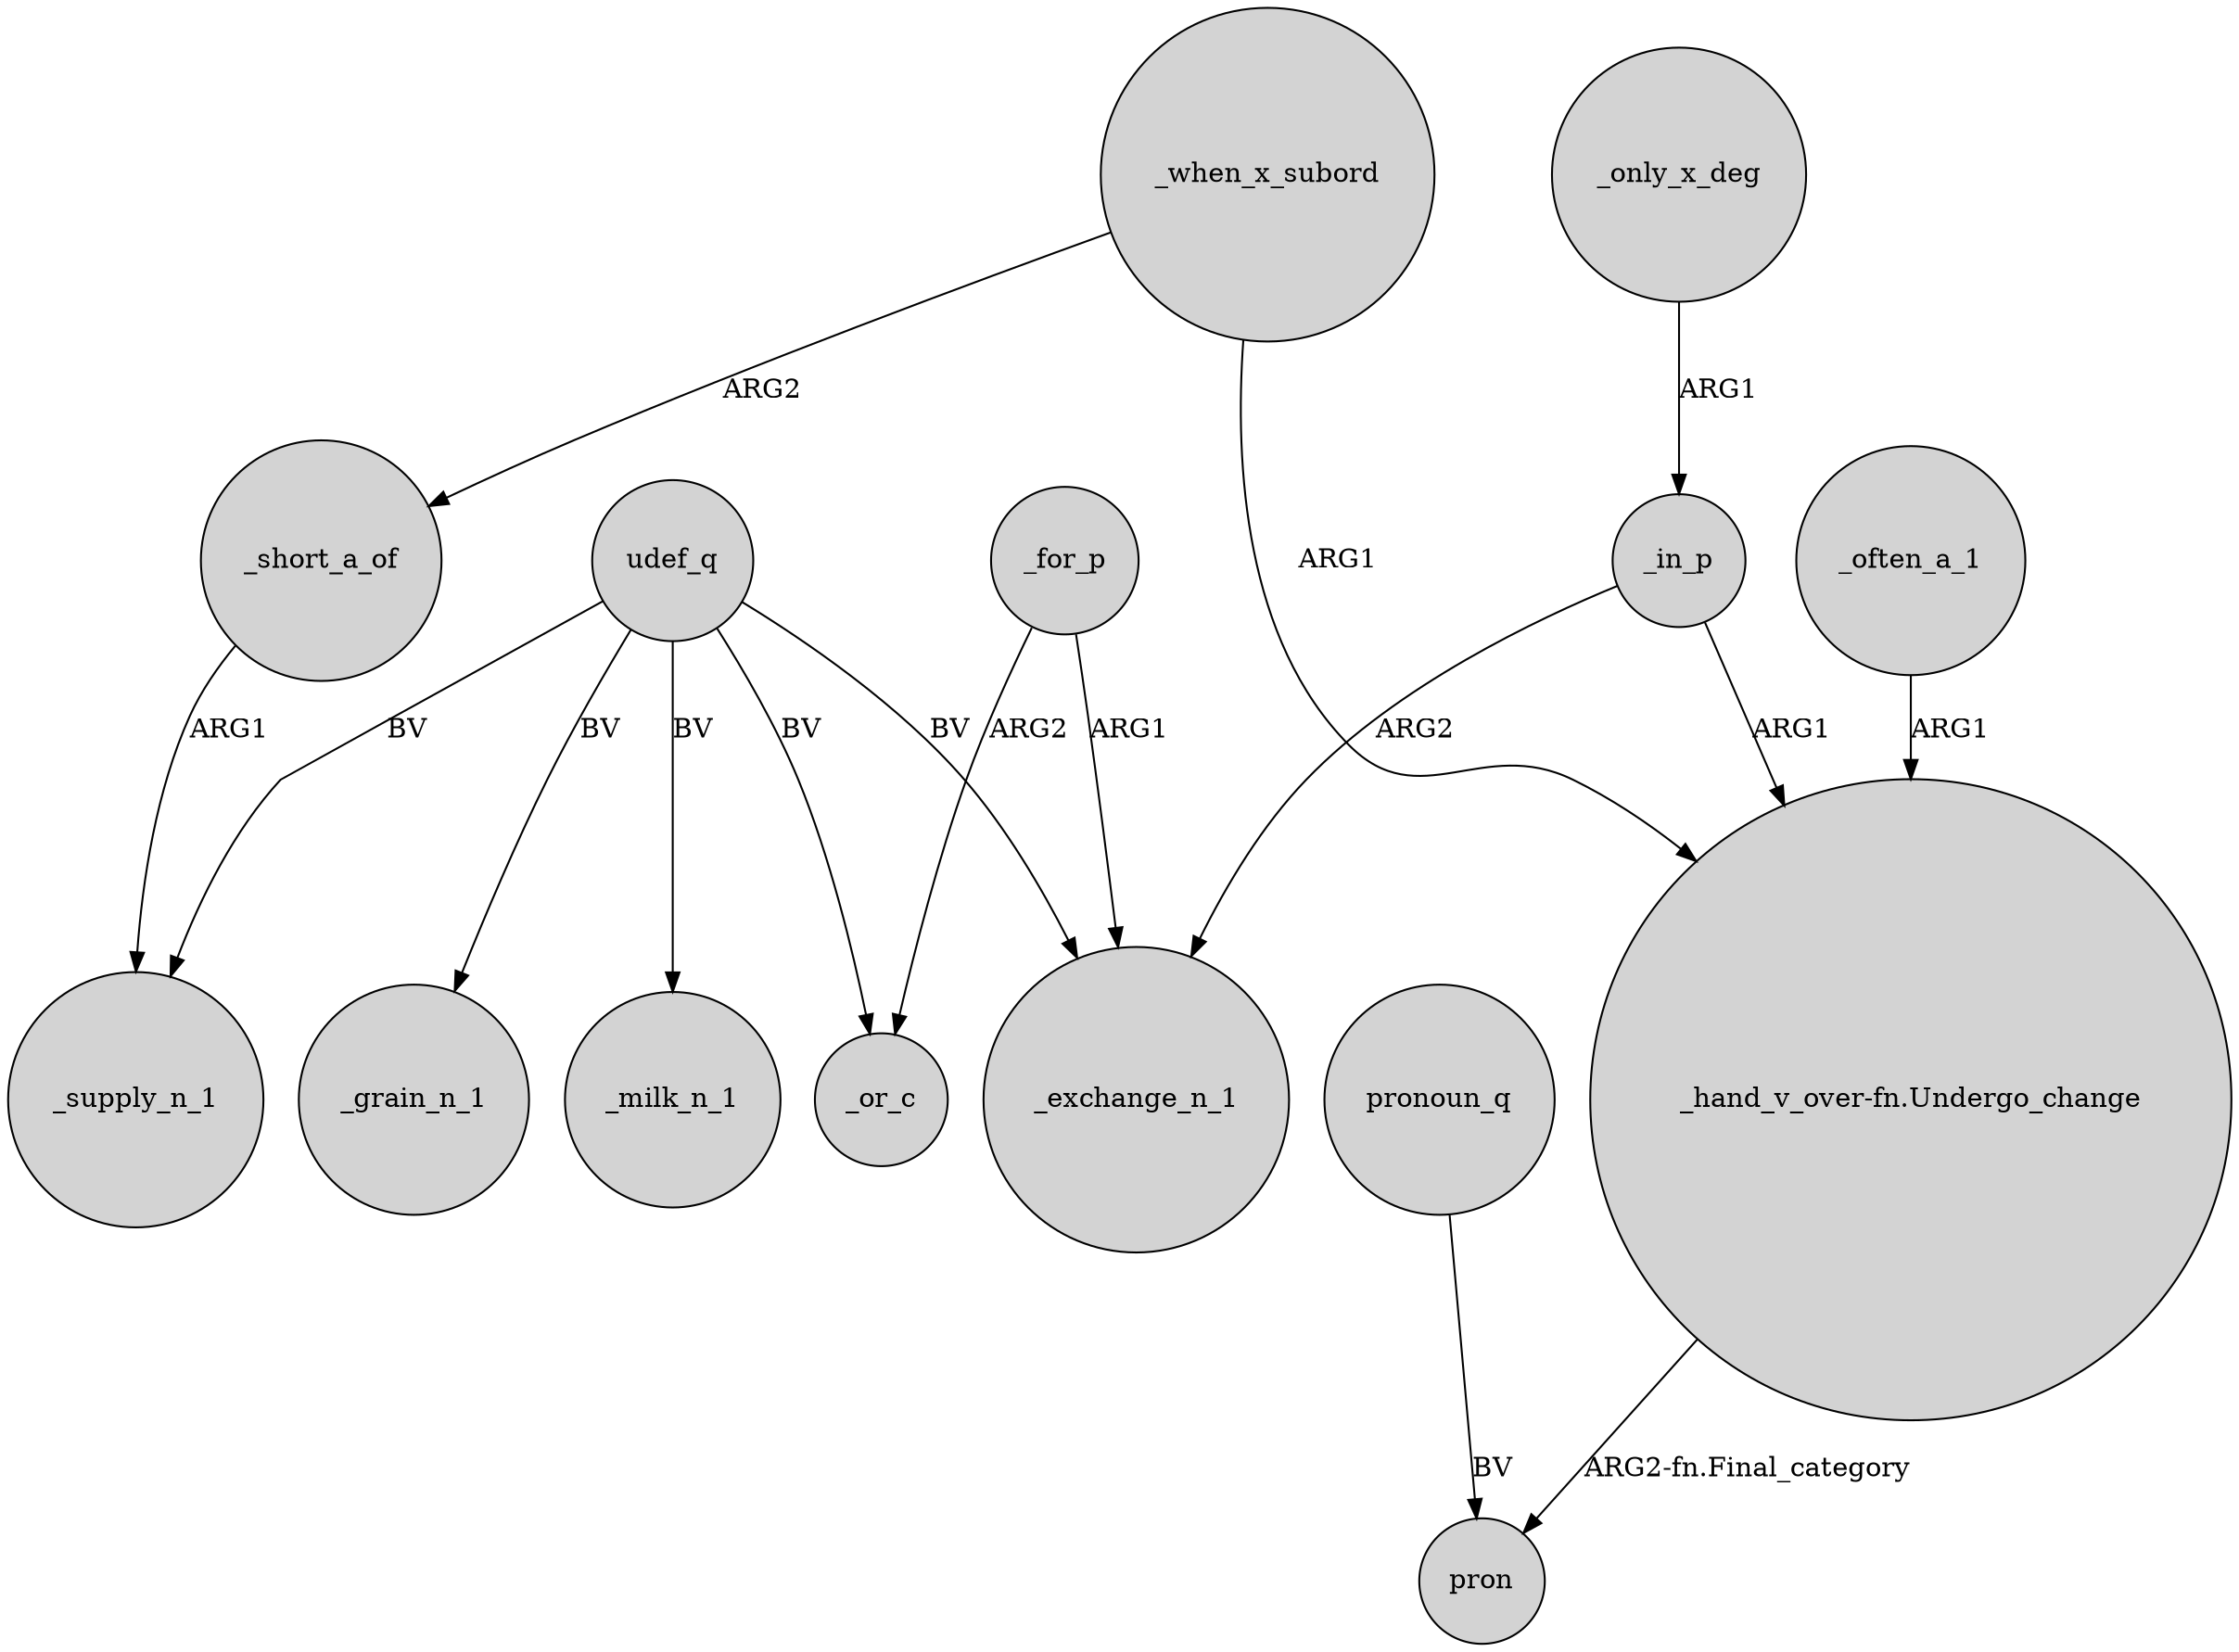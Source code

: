 digraph {
	node [shape=circle style=filled]
	_for_p -> _or_c [label=ARG2]
	_when_x_subord -> "_hand_v_over-fn.Undergo_change" [label=ARG1]
	_for_p -> _exchange_n_1 [label=ARG1]
	_in_p -> "_hand_v_over-fn.Undergo_change" [label=ARG1]
	_in_p -> _exchange_n_1 [label=ARG2]
	_only_x_deg -> _in_p [label=ARG1]
	udef_q -> _grain_n_1 [label=BV]
	udef_q -> _milk_n_1 [label=BV]
	udef_q -> _supply_n_1 [label=BV]
	_when_x_subord -> _short_a_of [label=ARG2]
	_short_a_of -> _supply_n_1 [label=ARG1]
	udef_q -> _or_c [label=BV]
	pronoun_q -> pron [label=BV]
	_often_a_1 -> "_hand_v_over-fn.Undergo_change" [label=ARG1]
	udef_q -> _exchange_n_1 [label=BV]
	"_hand_v_over-fn.Undergo_change" -> pron [label="ARG2-fn.Final_category"]
}
